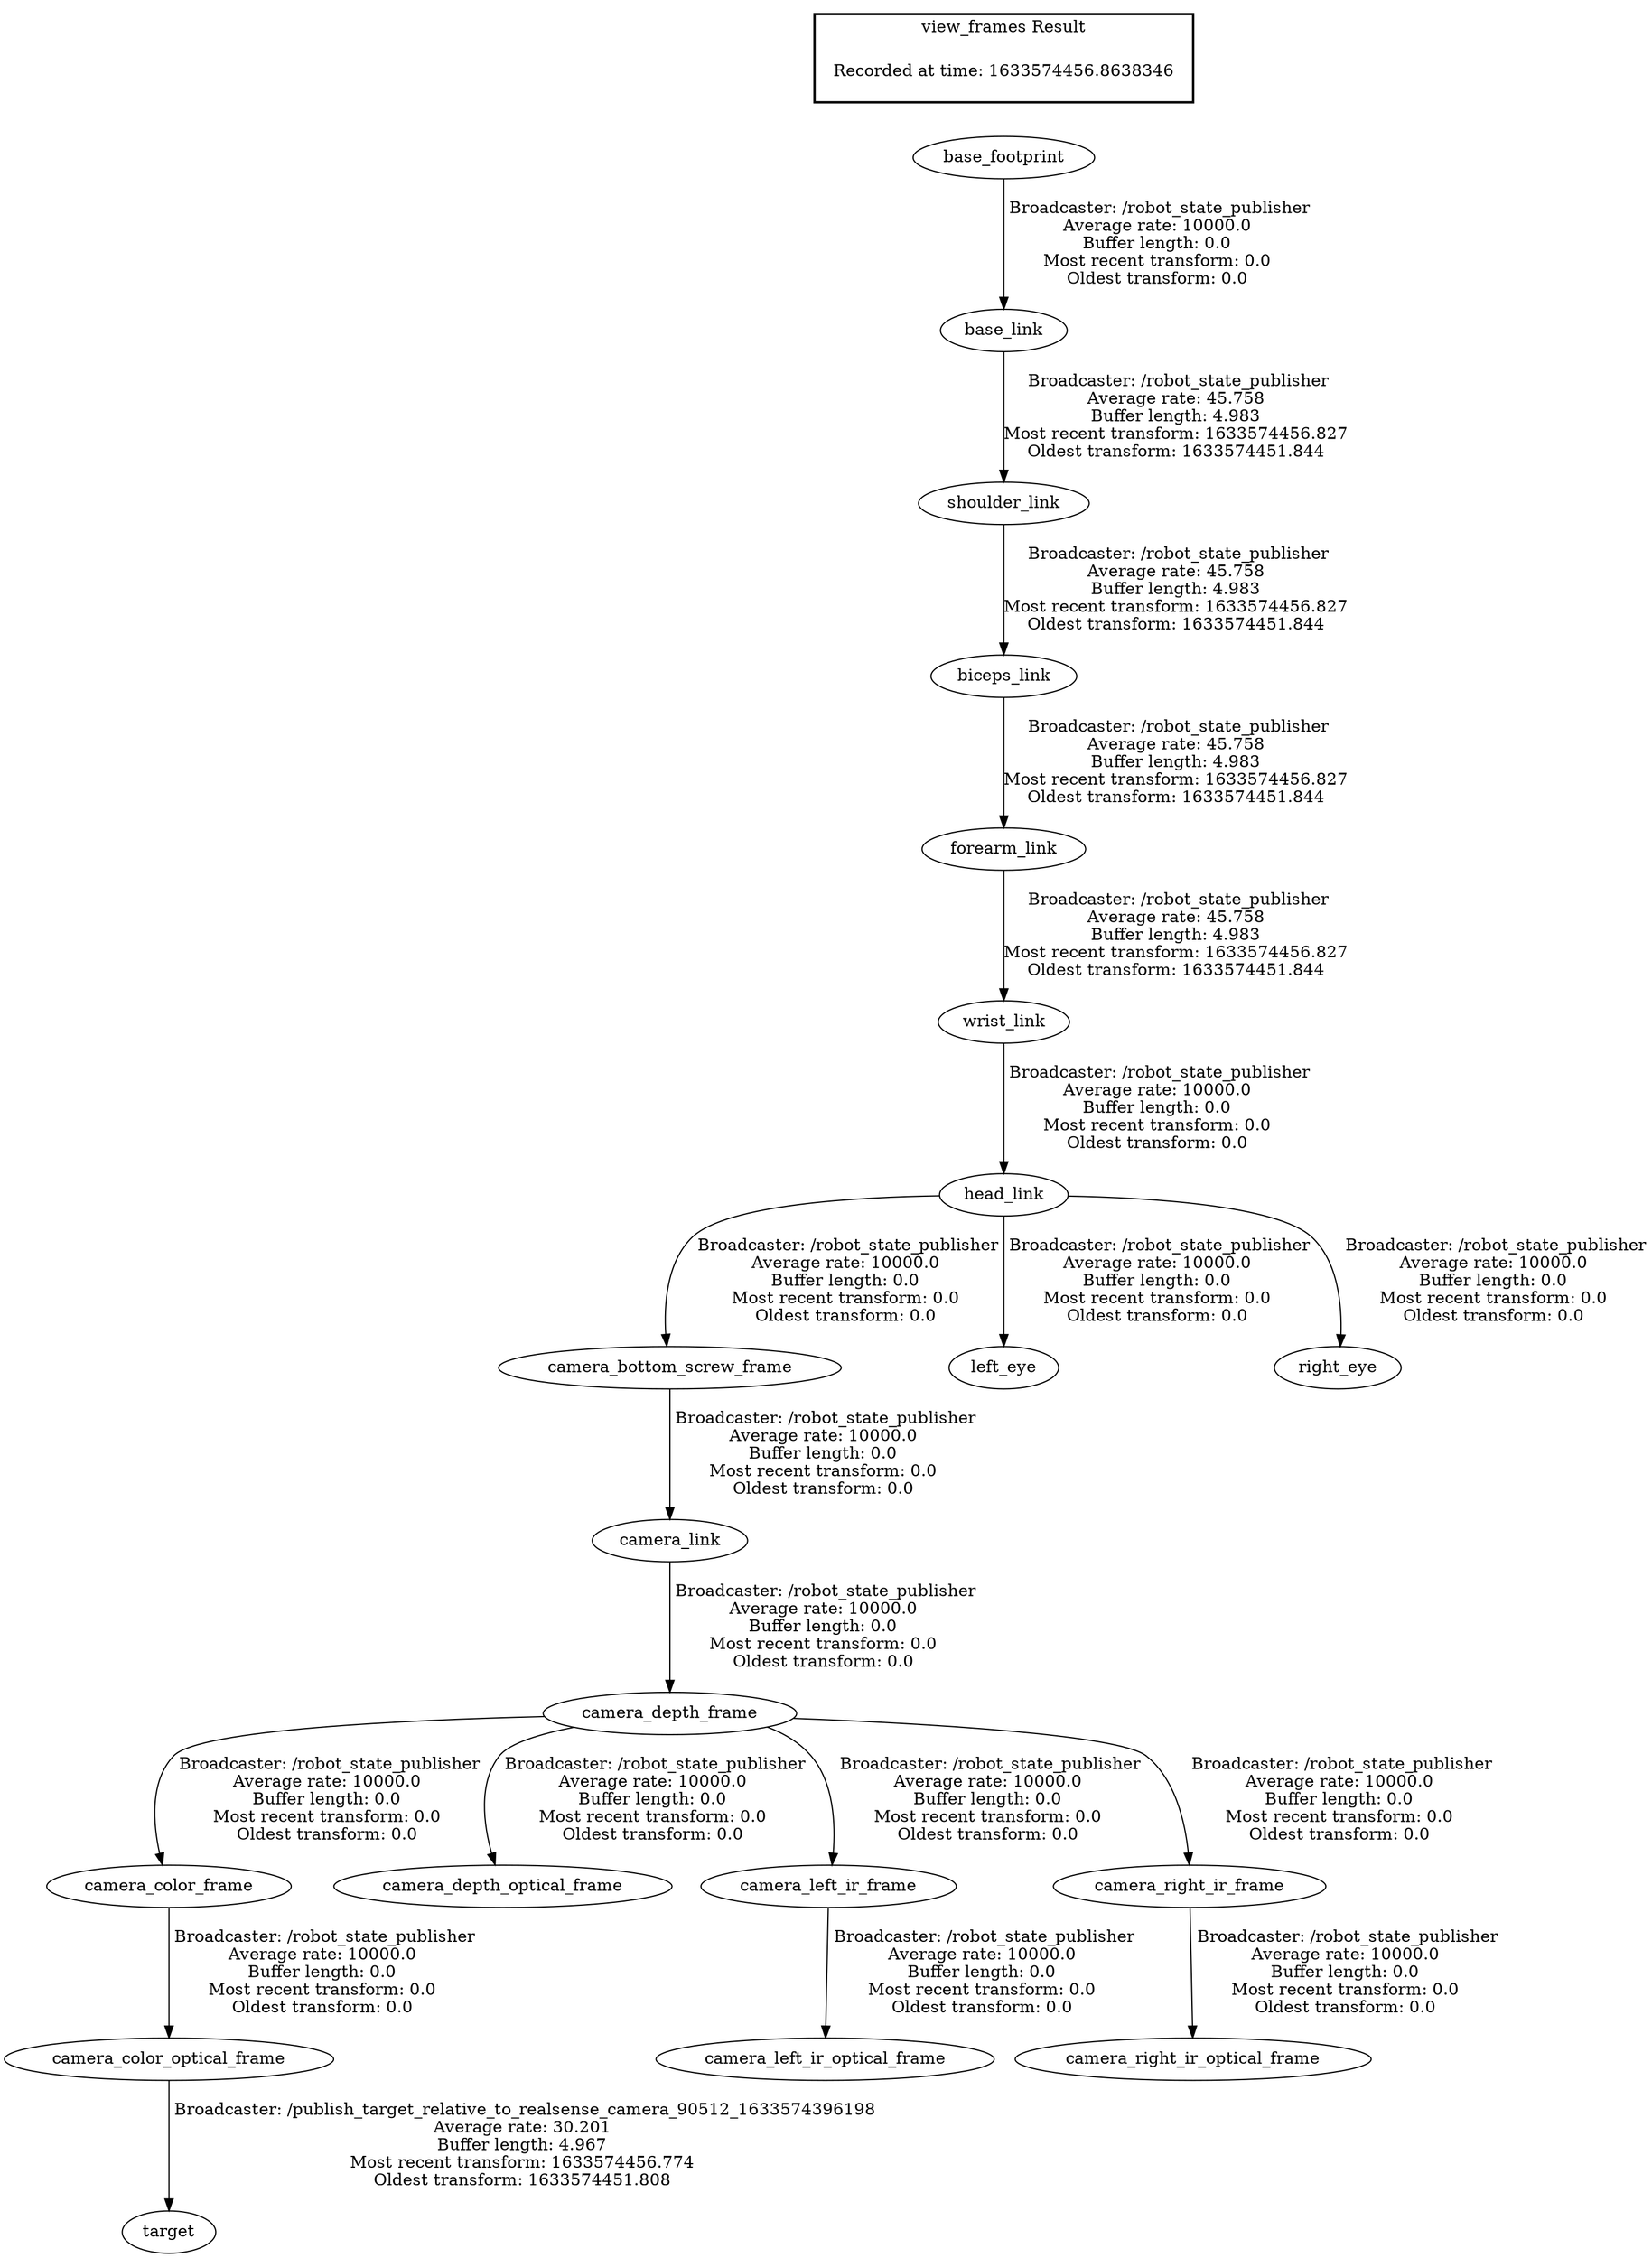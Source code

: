 digraph G {
"base_footprint" -> "base_link"[label=" Broadcaster: /robot_state_publisher\nAverage rate: 10000.0\nBuffer length: 0.0\nMost recent transform: 0.0\nOldest transform: 0.0\n"];
"camera_depth_frame" -> "camera_color_frame"[label=" Broadcaster: /robot_state_publisher\nAverage rate: 10000.0\nBuffer length: 0.0\nMost recent transform: 0.0\nOldest transform: 0.0\n"];
"camera_link" -> "camera_depth_frame"[label=" Broadcaster: /robot_state_publisher\nAverage rate: 10000.0\nBuffer length: 0.0\nMost recent transform: 0.0\nOldest transform: 0.0\n"];
"camera_color_frame" -> "camera_color_optical_frame"[label=" Broadcaster: /robot_state_publisher\nAverage rate: 10000.0\nBuffer length: 0.0\nMost recent transform: 0.0\nOldest transform: 0.0\n"];
"camera_bottom_screw_frame" -> "camera_link"[label=" Broadcaster: /robot_state_publisher\nAverage rate: 10000.0\nBuffer length: 0.0\nMost recent transform: 0.0\nOldest transform: 0.0\n"];
"camera_depth_frame" -> "camera_depth_optical_frame"[label=" Broadcaster: /robot_state_publisher\nAverage rate: 10000.0\nBuffer length: 0.0\nMost recent transform: 0.0\nOldest transform: 0.0\n"];
"head_link" -> "camera_bottom_screw_frame"[label=" Broadcaster: /robot_state_publisher\nAverage rate: 10000.0\nBuffer length: 0.0\nMost recent transform: 0.0\nOldest transform: 0.0\n"];
"wrist_link" -> "head_link"[label=" Broadcaster: /robot_state_publisher\nAverage rate: 10000.0\nBuffer length: 0.0\nMost recent transform: 0.0\nOldest transform: 0.0\n"];
"camera_depth_frame" -> "camera_left_ir_frame"[label=" Broadcaster: /robot_state_publisher\nAverage rate: 10000.0\nBuffer length: 0.0\nMost recent transform: 0.0\nOldest transform: 0.0\n"];
"camera_left_ir_frame" -> "camera_left_ir_optical_frame"[label=" Broadcaster: /robot_state_publisher\nAverage rate: 10000.0\nBuffer length: 0.0\nMost recent transform: 0.0\nOldest transform: 0.0\n"];
"camera_depth_frame" -> "camera_right_ir_frame"[label=" Broadcaster: /robot_state_publisher\nAverage rate: 10000.0\nBuffer length: 0.0\nMost recent transform: 0.0\nOldest transform: 0.0\n"];
"camera_right_ir_frame" -> "camera_right_ir_optical_frame"[label=" Broadcaster: /robot_state_publisher\nAverage rate: 10000.0\nBuffer length: 0.0\nMost recent transform: 0.0\nOldest transform: 0.0\n"];
"forearm_link" -> "wrist_link"[label=" Broadcaster: /robot_state_publisher\nAverage rate: 45.758\nBuffer length: 4.983\nMost recent transform: 1633574456.827\nOldest transform: 1633574451.844\n"];
"head_link" -> "left_eye"[label=" Broadcaster: /robot_state_publisher\nAverage rate: 10000.0\nBuffer length: 0.0\nMost recent transform: 0.0\nOldest transform: 0.0\n"];
"head_link" -> "right_eye"[label=" Broadcaster: /robot_state_publisher\nAverage rate: 10000.0\nBuffer length: 0.0\nMost recent transform: 0.0\nOldest transform: 0.0\n"];
"base_link" -> "shoulder_link"[label=" Broadcaster: /robot_state_publisher\nAverage rate: 45.758\nBuffer length: 4.983\nMost recent transform: 1633574456.827\nOldest transform: 1633574451.844\n"];
"shoulder_link" -> "biceps_link"[label=" Broadcaster: /robot_state_publisher\nAverage rate: 45.758\nBuffer length: 4.983\nMost recent transform: 1633574456.827\nOldest transform: 1633574451.844\n"];
"biceps_link" -> "forearm_link"[label=" Broadcaster: /robot_state_publisher\nAverage rate: 45.758\nBuffer length: 4.983\nMost recent transform: 1633574456.827\nOldest transform: 1633574451.844\n"];
"camera_color_optical_frame" -> "target"[label=" Broadcaster: /publish_target_relative_to_realsense_camera_90512_1633574396198\nAverage rate: 30.201\nBuffer length: 4.967\nMost recent transform: 1633574456.774\nOldest transform: 1633574451.808\n"];
edge [style=invis];
 subgraph cluster_legend { style=bold; color=black; label ="view_frames Result";
"Recorded at time: 1633574456.8638346"[ shape=plaintext ] ;
}->"base_footprint";
}